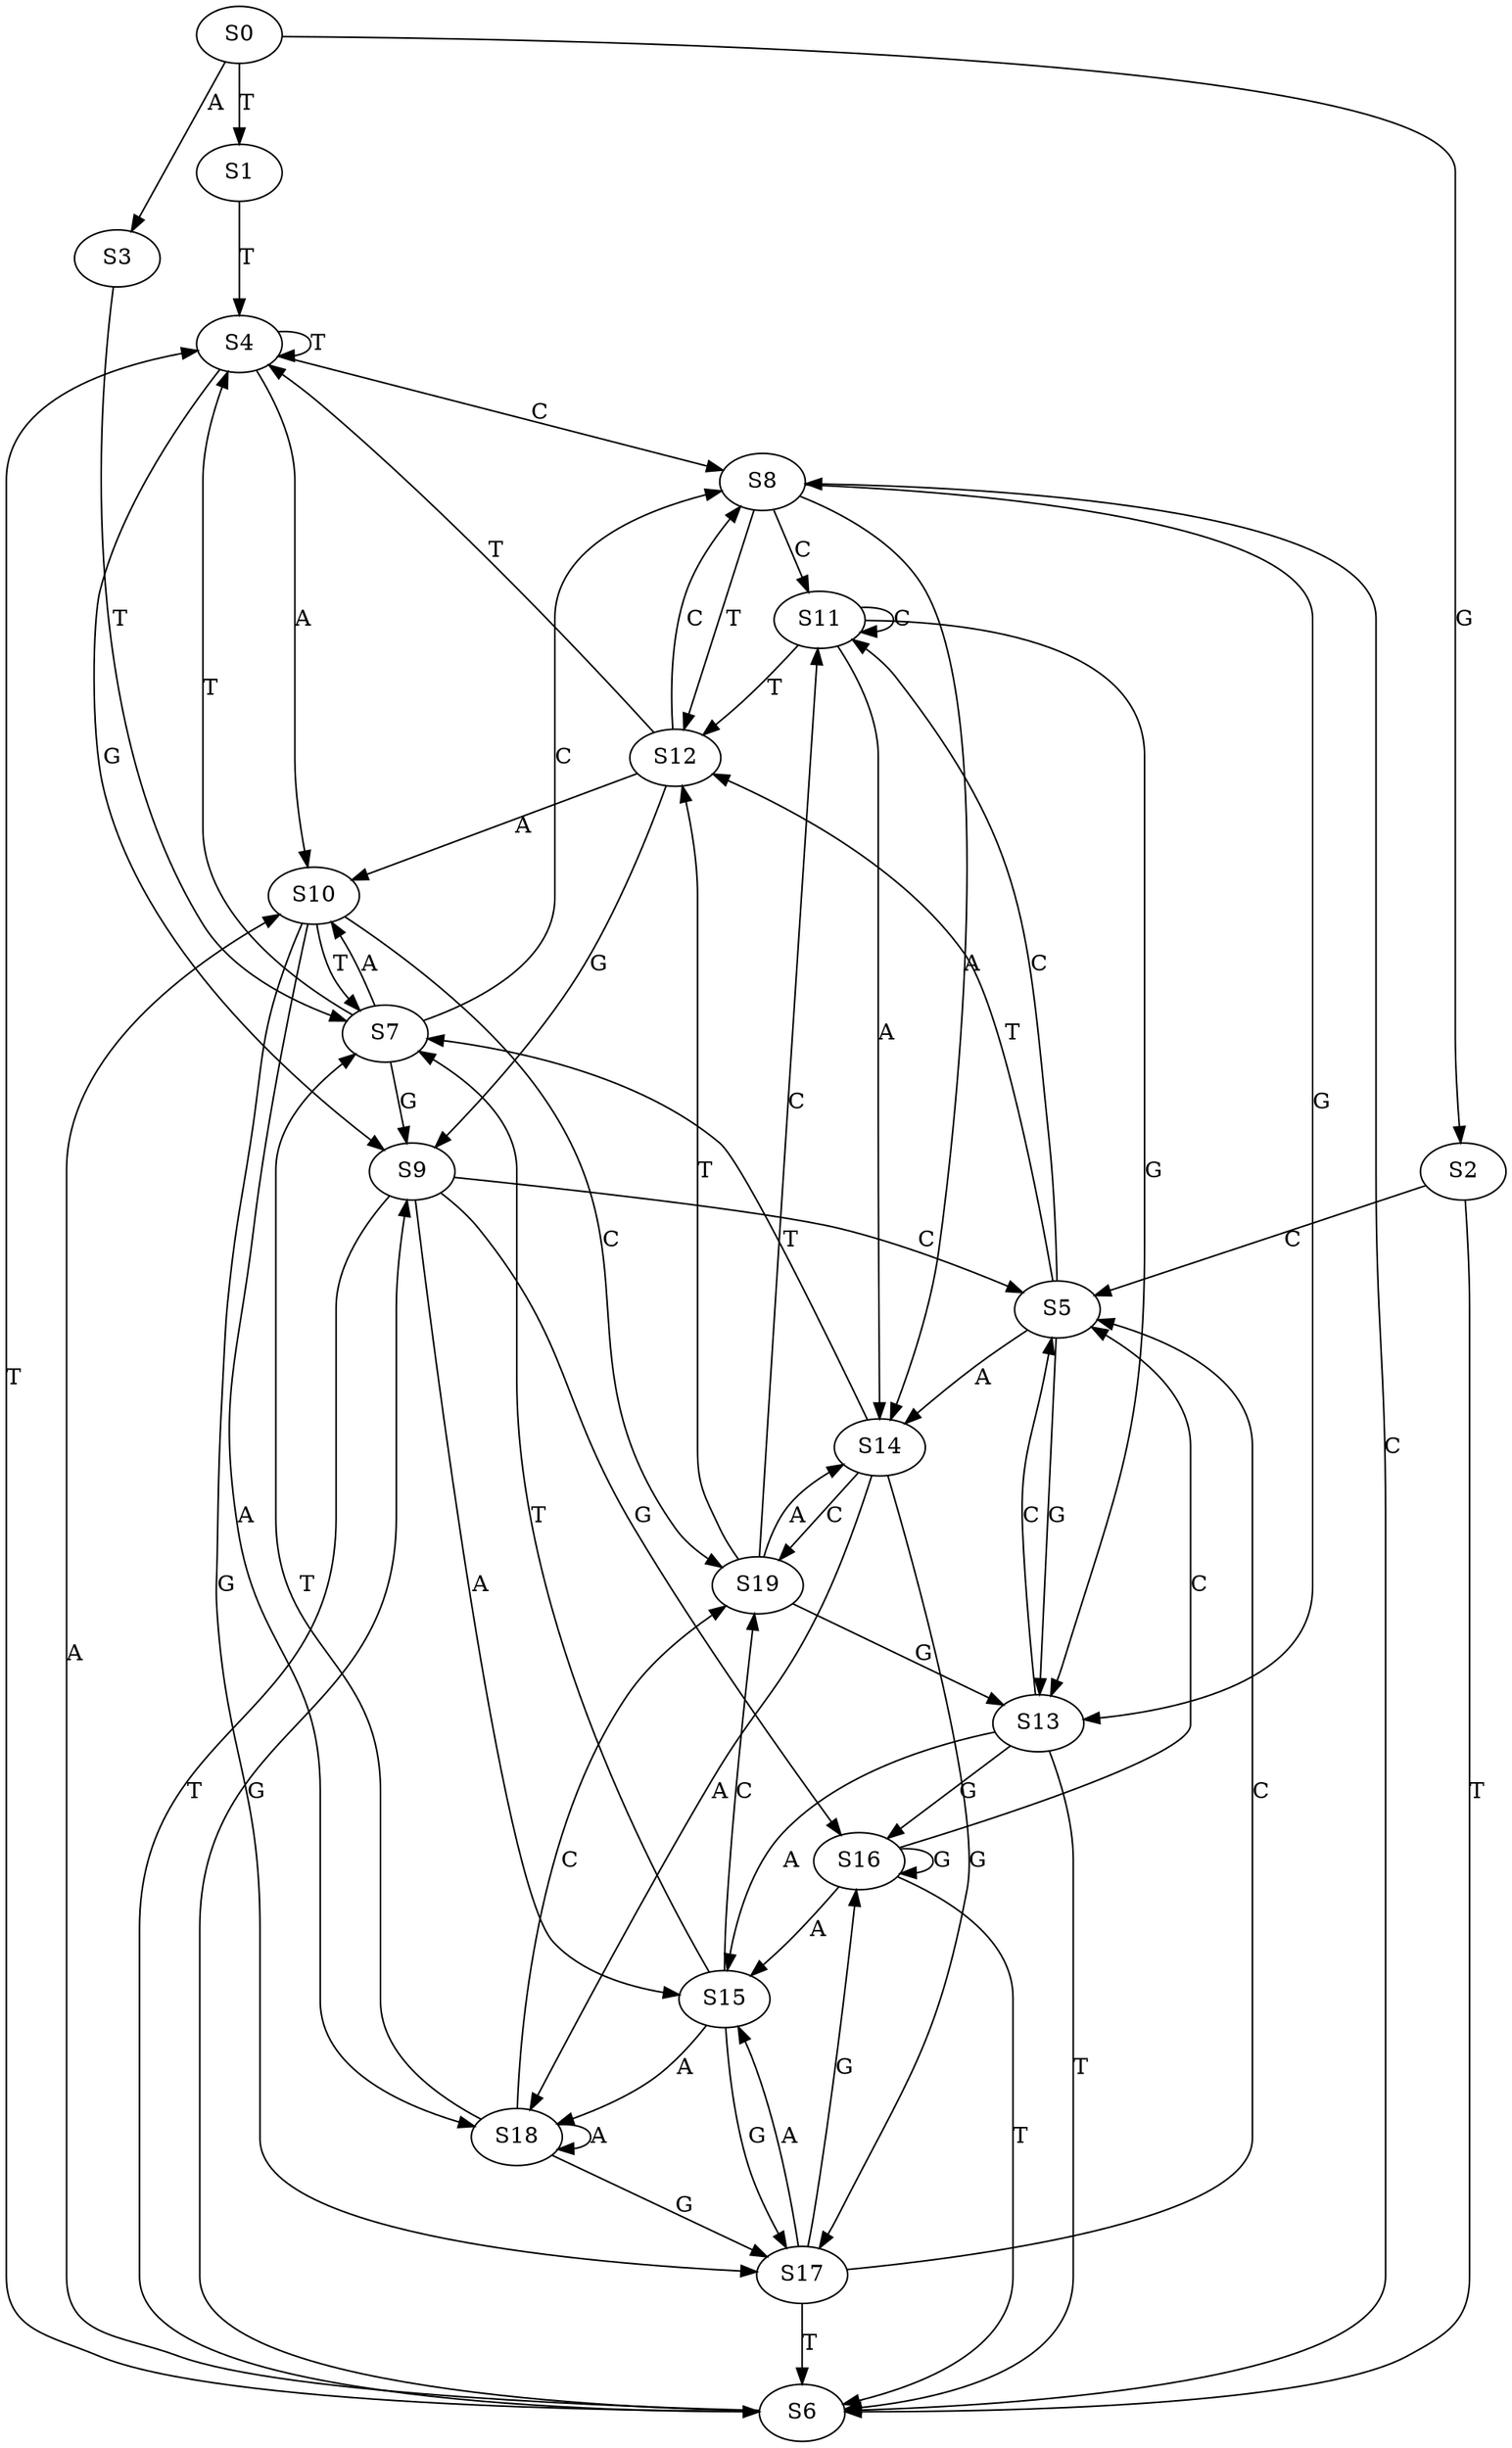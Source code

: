 strict digraph  {
	S0 -> S1 [ label = T ];
	S0 -> S2 [ label = G ];
	S0 -> S3 [ label = A ];
	S1 -> S4 [ label = T ];
	S2 -> S5 [ label = C ];
	S2 -> S6 [ label = T ];
	S3 -> S7 [ label = T ];
	S4 -> S8 [ label = C ];
	S4 -> S9 [ label = G ];
	S4 -> S4 [ label = T ];
	S4 -> S10 [ label = A ];
	S5 -> S11 [ label = C ];
	S5 -> S12 [ label = T ];
	S5 -> S13 [ label = G ];
	S5 -> S14 [ label = A ];
	S6 -> S10 [ label = A ];
	S6 -> S8 [ label = C ];
	S6 -> S9 [ label = G ];
	S6 -> S4 [ label = T ];
	S7 -> S10 [ label = A ];
	S7 -> S8 [ label = C ];
	S7 -> S4 [ label = T ];
	S7 -> S9 [ label = G ];
	S8 -> S12 [ label = T ];
	S8 -> S13 [ label = G ];
	S8 -> S11 [ label = C ];
	S8 -> S14 [ label = A ];
	S9 -> S15 [ label = A ];
	S9 -> S6 [ label = T ];
	S9 -> S5 [ label = C ];
	S9 -> S16 [ label = G ];
	S10 -> S17 [ label = G ];
	S10 -> S7 [ label = T ];
	S10 -> S18 [ label = A ];
	S10 -> S19 [ label = C ];
	S11 -> S13 [ label = G ];
	S11 -> S11 [ label = C ];
	S11 -> S14 [ label = A ];
	S11 -> S12 [ label = T ];
	S12 -> S9 [ label = G ];
	S12 -> S8 [ label = C ];
	S12 -> S10 [ label = A ];
	S12 -> S4 [ label = T ];
	S13 -> S16 [ label = G ];
	S13 -> S6 [ label = T ];
	S13 -> S15 [ label = A ];
	S13 -> S5 [ label = C ];
	S14 -> S17 [ label = G ];
	S14 -> S7 [ label = T ];
	S14 -> S19 [ label = C ];
	S14 -> S18 [ label = A ];
	S15 -> S17 [ label = G ];
	S15 -> S18 [ label = A ];
	S15 -> S19 [ label = C ];
	S15 -> S7 [ label = T ];
	S16 -> S15 [ label = A ];
	S16 -> S6 [ label = T ];
	S16 -> S16 [ label = G ];
	S16 -> S5 [ label = C ];
	S17 -> S6 [ label = T ];
	S17 -> S16 [ label = G ];
	S17 -> S15 [ label = A ];
	S17 -> S5 [ label = C ];
	S18 -> S7 [ label = T ];
	S18 -> S19 [ label = C ];
	S18 -> S17 [ label = G ];
	S18 -> S18 [ label = A ];
	S19 -> S14 [ label = A ];
	S19 -> S12 [ label = T ];
	S19 -> S11 [ label = C ];
	S19 -> S13 [ label = G ];
}
